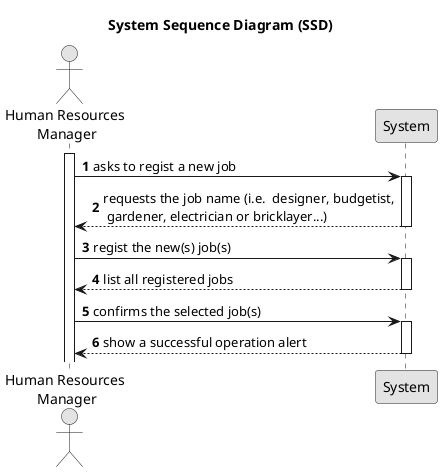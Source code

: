 @startuml
skinparam monochrome true
skinparam packageStyle rectangle
skinparam shadowing false

title System Sequence Diagram (SSD)

autonumber

actor "Human Resources \nManager" as HRM
participant "System" as System

activate HRM

    HRM -> System : asks to regist a new job
    activate System

        System --> HRM : requests the job name (i.e.  designer, budgetist,\n gardener, electrician or bricklayer...)
    deactivate System

    HRM -> System : regist the new(s) job(s)
    activate System

        System --> HRM : list all registered jobs
    deactivate System

    HRM -> System : confirms the selected job(s)
    activate System

        System --> HRM : show a successful operation alert
    deactivate System
@enduml
